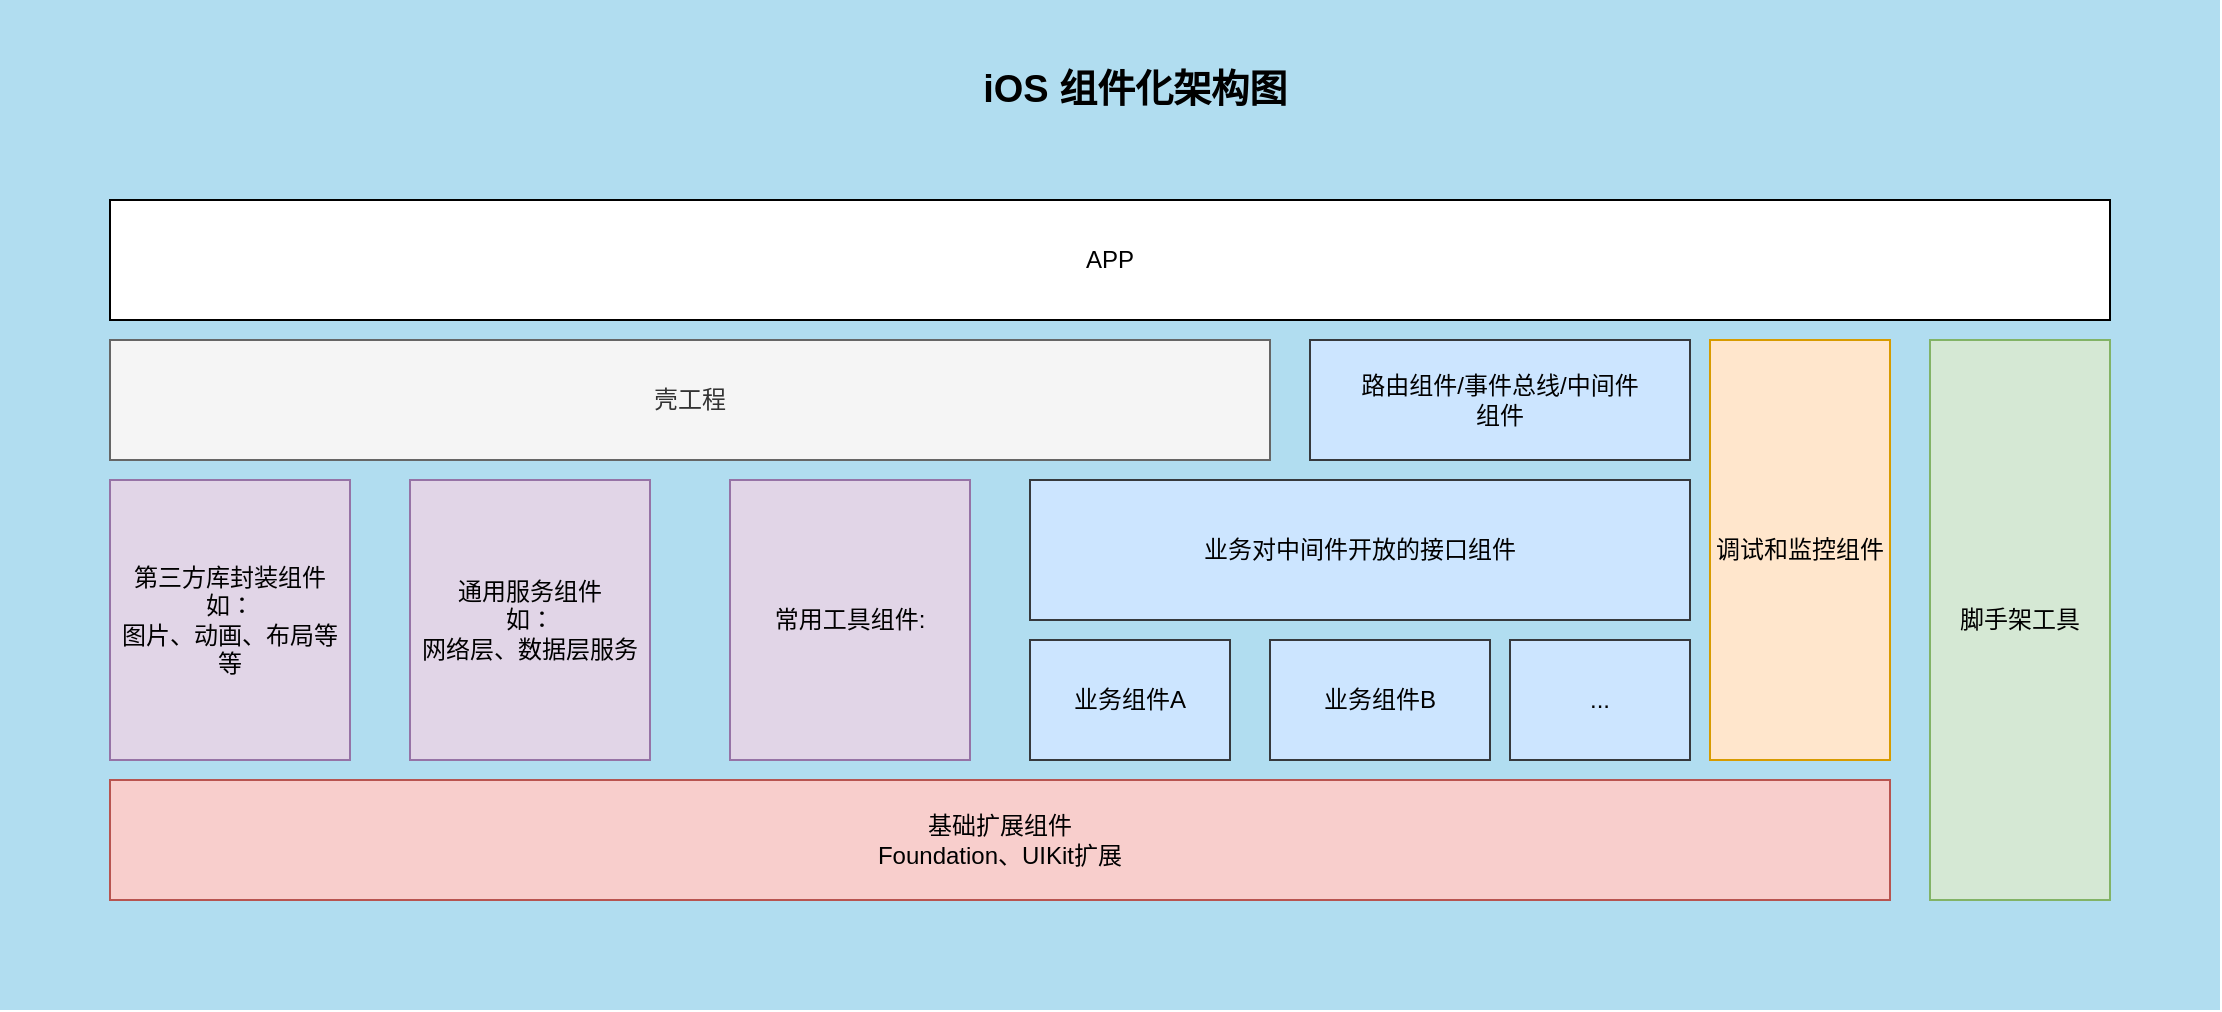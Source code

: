 <mxfile version="14.7.3" type="github">
  <diagram id="8jcFgTA3UGf6iCuX2bj9" name="Page-1">
    <mxGraphModel dx="1511" dy="843" grid="1" gridSize="10" guides="1" tooltips="1" connect="1" arrows="1" fold="1" page="1" pageScale="1" pageWidth="827" pageHeight="1169" math="0" shadow="0">
      <root>
        <mxCell id="0" />
        <mxCell id="1" parent="0" />
        <mxCell id="O3Rri53rWdAdvsoOidRE-15" value="" style="rounded=0;whiteSpace=wrap;html=1;labelBorderColor=none;labelBackgroundColor=none;fillColor=#b1ddf0;strokeColor=none;arcSize=12;" vertex="1" parent="1">
          <mxGeometry x="15" y="530" width="1110" height="505" as="geometry" />
        </mxCell>
        <mxCell id="O3Rri53rWdAdvsoOidRE-1" value="APP" style="rounded=0;whiteSpace=wrap;html=1;" vertex="1" parent="1">
          <mxGeometry x="70" y="630" width="1000" height="60" as="geometry" />
        </mxCell>
        <mxCell id="O3Rri53rWdAdvsoOidRE-2" value="基础扩展组件&lt;br&gt;Foundation、UIKit扩展" style="rounded=0;whiteSpace=wrap;html=1;fillColor=#f8cecc;strokeColor=#b85450;" vertex="1" parent="1">
          <mxGeometry x="70" y="920" width="890" height="60" as="geometry" />
        </mxCell>
        <mxCell id="O3Rri53rWdAdvsoOidRE-3" value="第三方库封装组件&lt;br&gt;如：&lt;br&gt;图片、动画、布局等等" style="rounded=0;whiteSpace=wrap;html=1;fillColor=#e1d5e7;strokeColor=#9673a6;" vertex="1" parent="1">
          <mxGeometry x="70" y="770" width="120" height="140" as="geometry" />
        </mxCell>
        <mxCell id="O3Rri53rWdAdvsoOidRE-4" value="通用服务组件&lt;br&gt;如：&lt;br&gt;网络层、数据层服务" style="rounded=0;whiteSpace=wrap;html=1;fillColor=#e1d5e7;strokeColor=#9673a6;" vertex="1" parent="1">
          <mxGeometry x="220" y="770" width="120" height="140" as="geometry" />
        </mxCell>
        <mxCell id="O3Rri53rWdAdvsoOidRE-5" value="常用工具组件:" style="rounded=0;whiteSpace=wrap;html=1;fillColor=#e1d5e7;strokeColor=#9673a6;" vertex="1" parent="1">
          <mxGeometry x="380" y="770" width="120" height="140" as="geometry" />
        </mxCell>
        <mxCell id="O3Rri53rWdAdvsoOidRE-6" value="壳工程" style="rounded=0;whiteSpace=wrap;html=1;fillColor=#f5f5f5;strokeColor=#666666;fontColor=#333333;" vertex="1" parent="1">
          <mxGeometry x="70" y="700" width="580" height="60" as="geometry" />
        </mxCell>
        <mxCell id="O3Rri53rWdAdvsoOidRE-7" value="路由组件/事件总线/中间件&lt;br&gt;组件" style="rounded=0;whiteSpace=wrap;html=1;fillColor=#cce5ff;strokeColor=#36393d;" vertex="1" parent="1">
          <mxGeometry x="670" y="700" width="190" height="60" as="geometry" />
        </mxCell>
        <mxCell id="O3Rri53rWdAdvsoOidRE-8" value="业务对中间件开放的接口组件" style="rounded=0;whiteSpace=wrap;html=1;fillColor=#cce5ff;strokeColor=#36393d;" vertex="1" parent="1">
          <mxGeometry x="530" y="770" width="330" height="70" as="geometry" />
        </mxCell>
        <mxCell id="O3Rri53rWdAdvsoOidRE-9" value="业务组件A" style="rounded=0;whiteSpace=wrap;html=1;fillColor=#cce5ff;strokeColor=#36393d;" vertex="1" parent="1">
          <mxGeometry x="530" y="850" width="100" height="60" as="geometry" />
        </mxCell>
        <mxCell id="O3Rri53rWdAdvsoOidRE-10" value="业务组件B" style="rounded=0;whiteSpace=wrap;html=1;fillColor=#cce5ff;strokeColor=#36393d;" vertex="1" parent="1">
          <mxGeometry x="650" y="850" width="110" height="60" as="geometry" />
        </mxCell>
        <mxCell id="O3Rri53rWdAdvsoOidRE-11" value="脚手架工具" style="rounded=0;whiteSpace=wrap;html=1;fillColor=#d5e8d4;strokeColor=#82b366;" vertex="1" parent="1">
          <mxGeometry x="980" y="700" width="90" height="280" as="geometry" />
        </mxCell>
        <mxCell id="O3Rri53rWdAdvsoOidRE-12" value="..." style="rounded=0;whiteSpace=wrap;html=1;fillColor=#cce5ff;strokeColor=#36393d;" vertex="1" parent="1">
          <mxGeometry x="770" y="850" width="90" height="60" as="geometry" />
        </mxCell>
        <mxCell id="O3Rri53rWdAdvsoOidRE-14" value="调试和监控组件" style="rounded=0;whiteSpace=wrap;html=1;fillColor=#ffe6cc;strokeColor=#d79b00;" vertex="1" parent="1">
          <mxGeometry x="870" y="700" width="90" height="210" as="geometry" />
        </mxCell>
        <mxCell id="O3Rri53rWdAdvsoOidRE-16" value="&amp;nbsp;iOS 组件化架构图" style="text;html=1;strokeColor=none;fillColor=none;align=center;verticalAlign=middle;whiteSpace=wrap;rounded=0;fontSize=19;fontStyle=1" vertex="1" parent="1">
          <mxGeometry x="450" y="565" width="260" height="20" as="geometry" />
        </mxCell>
      </root>
    </mxGraphModel>
  </diagram>
</mxfile>
